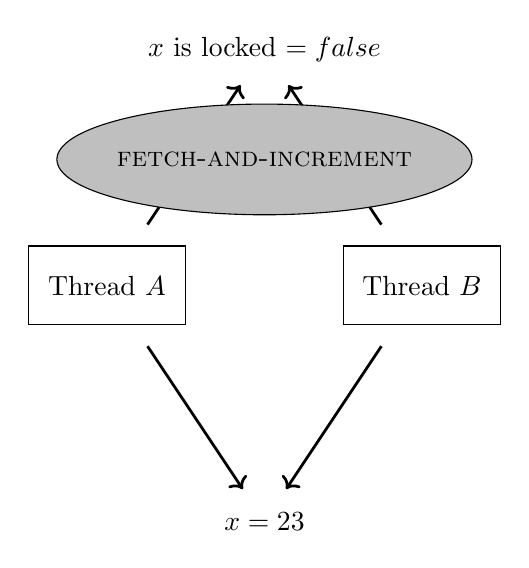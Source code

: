 \begin{tikzpicture}
  \node at (0,3) (lock) { $x$ is locked $= false$ };
  \node at (0,-3) (x) { $x = 23$ };

  \draw (-3,0.5) rectangle (-1,-0.5) node [midway] (A) { Thread $A$ };
  \draw (1,0.5) rectangle (3,-0.5) node [midway] (B) { Thread $B$ };

  \draw[->, line width=1pt, shorten <=18pt, shorten >=6pt] (A) -- (lock);
  \draw[->, line width=1pt, shorten <=18pt, shorten >=6pt] (B) -- (lock);

  \draw[->, line width=1pt, shorten <=18pt, shorten >=6pt] (A) -- (x);
  \draw[->, line width=1pt, shorten <=18pt, shorten >=6pt] (B) -- (x);

  \draw [fill=lightgray] (0,1.6) ellipse (75pt and 20pt) node at (0, 1.6) { \textsc{fetch-and-increment} };
\end{tikzpicture}
